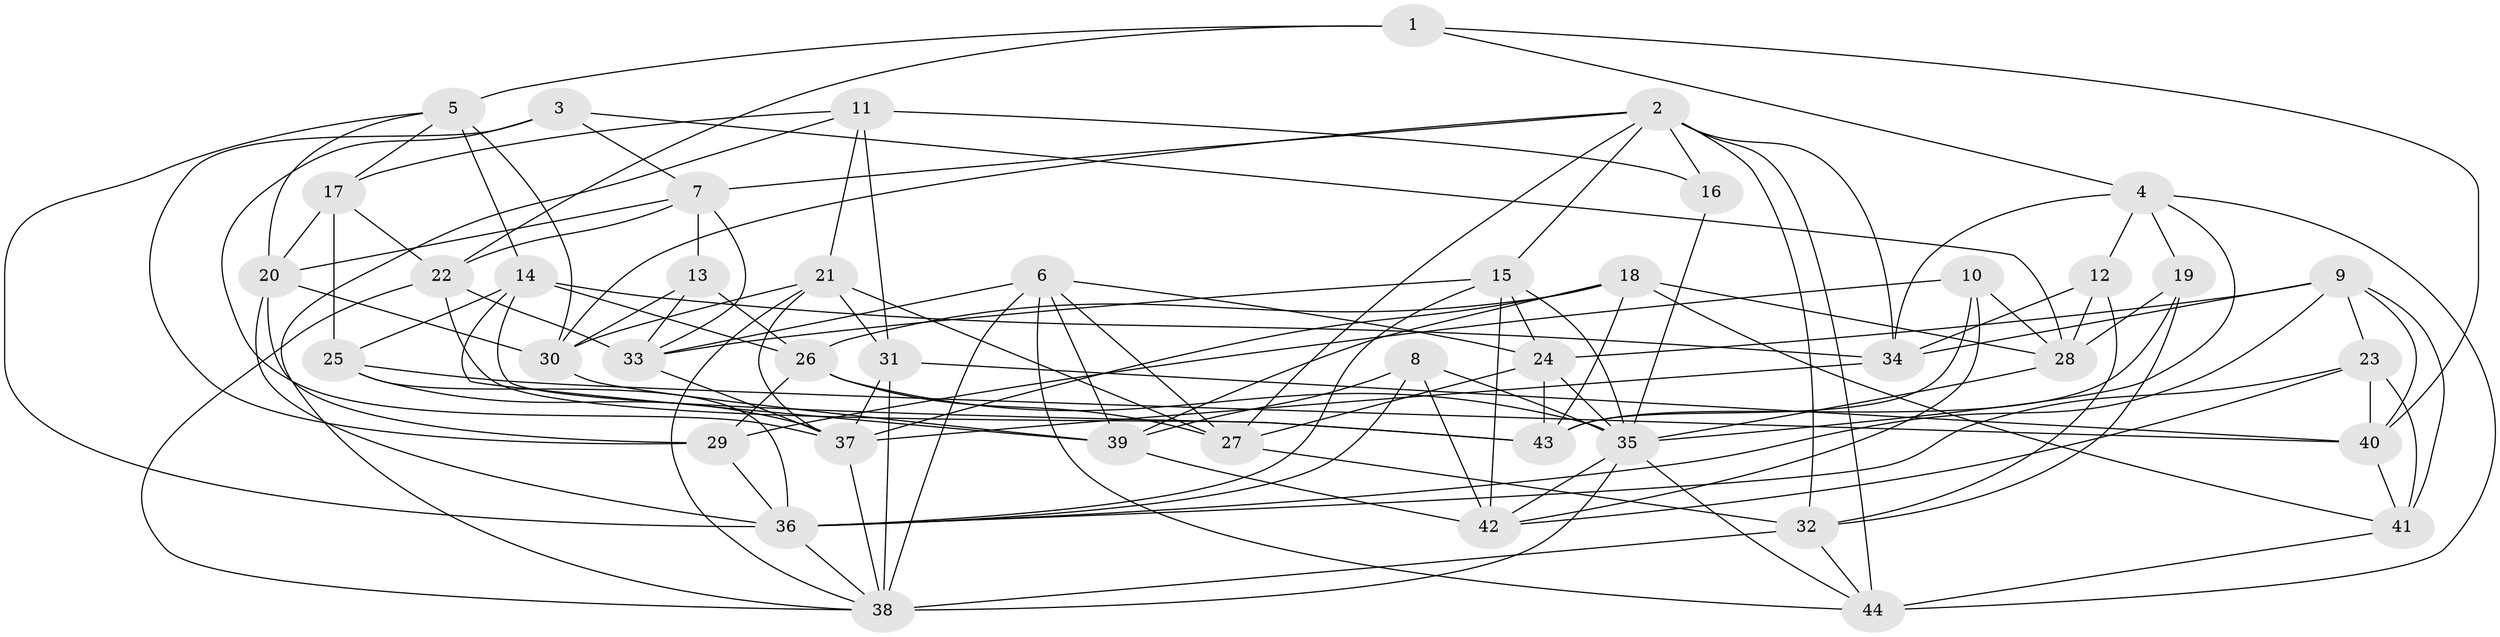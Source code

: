 // original degree distribution, {4: 1.0}
// Generated by graph-tools (version 1.1) at 2025/26/03/09/25 03:26:51]
// undirected, 44 vertices, 127 edges
graph export_dot {
graph [start="1"]
  node [color=gray90,style=filled];
  1;
  2;
  3;
  4;
  5;
  6;
  7;
  8;
  9;
  10;
  11;
  12;
  13;
  14;
  15;
  16;
  17;
  18;
  19;
  20;
  21;
  22;
  23;
  24;
  25;
  26;
  27;
  28;
  29;
  30;
  31;
  32;
  33;
  34;
  35;
  36;
  37;
  38;
  39;
  40;
  41;
  42;
  43;
  44;
  1 -- 4 [weight=1.0];
  1 -- 5 [weight=1.0];
  1 -- 22 [weight=1.0];
  1 -- 40 [weight=1.0];
  2 -- 7 [weight=1.0];
  2 -- 15 [weight=1.0];
  2 -- 16 [weight=1.0];
  2 -- 27 [weight=1.0];
  2 -- 30 [weight=1.0];
  2 -- 32 [weight=1.0];
  2 -- 34 [weight=1.0];
  2 -- 44 [weight=1.0];
  3 -- 7 [weight=1.0];
  3 -- 28 [weight=1.0];
  3 -- 29 [weight=1.0];
  3 -- 37 [weight=1.0];
  4 -- 12 [weight=1.0];
  4 -- 19 [weight=1.0];
  4 -- 34 [weight=1.0];
  4 -- 35 [weight=1.0];
  4 -- 44 [weight=1.0];
  5 -- 14 [weight=1.0];
  5 -- 17 [weight=1.0];
  5 -- 20 [weight=1.0];
  5 -- 30 [weight=1.0];
  5 -- 36 [weight=1.0];
  6 -- 24 [weight=1.0];
  6 -- 27 [weight=1.0];
  6 -- 33 [weight=1.0];
  6 -- 38 [weight=1.0];
  6 -- 39 [weight=1.0];
  6 -- 44 [weight=1.0];
  7 -- 13 [weight=1.0];
  7 -- 20 [weight=1.0];
  7 -- 22 [weight=1.0];
  7 -- 33 [weight=1.0];
  8 -- 35 [weight=1.0];
  8 -- 36 [weight=1.0];
  8 -- 39 [weight=1.0];
  8 -- 42 [weight=1.0];
  9 -- 23 [weight=1.0];
  9 -- 24 [weight=1.0];
  9 -- 34 [weight=1.0];
  9 -- 36 [weight=1.0];
  9 -- 40 [weight=1.0];
  9 -- 41 [weight=1.0];
  10 -- 28 [weight=1.0];
  10 -- 29 [weight=1.0];
  10 -- 42 [weight=1.0];
  10 -- 43 [weight=1.0];
  11 -- 16 [weight=2.0];
  11 -- 17 [weight=1.0];
  11 -- 21 [weight=1.0];
  11 -- 31 [weight=1.0];
  11 -- 38 [weight=1.0];
  12 -- 28 [weight=1.0];
  12 -- 32 [weight=1.0];
  12 -- 34 [weight=1.0];
  13 -- 26 [weight=1.0];
  13 -- 30 [weight=1.0];
  13 -- 33 [weight=1.0];
  14 -- 25 [weight=1.0];
  14 -- 26 [weight=1.0];
  14 -- 34 [weight=1.0];
  14 -- 39 [weight=1.0];
  14 -- 43 [weight=1.0];
  15 -- 24 [weight=1.0];
  15 -- 33 [weight=1.0];
  15 -- 35 [weight=1.0];
  15 -- 36 [weight=1.0];
  15 -- 42 [weight=1.0];
  16 -- 35 [weight=1.0];
  17 -- 20 [weight=1.0];
  17 -- 22 [weight=1.0];
  17 -- 25 [weight=2.0];
  18 -- 26 [weight=1.0];
  18 -- 28 [weight=1.0];
  18 -- 37 [weight=1.0];
  18 -- 39 [weight=1.0];
  18 -- 41 [weight=1.0];
  18 -- 43 [weight=1.0];
  19 -- 28 [weight=1.0];
  19 -- 32 [weight=1.0];
  19 -- 43 [weight=1.0];
  20 -- 29 [weight=1.0];
  20 -- 30 [weight=1.0];
  20 -- 36 [weight=1.0];
  21 -- 27 [weight=1.0];
  21 -- 30 [weight=1.0];
  21 -- 31 [weight=1.0];
  21 -- 37 [weight=1.0];
  21 -- 38 [weight=1.0];
  22 -- 33 [weight=1.0];
  22 -- 38 [weight=1.0];
  22 -- 43 [weight=1.0];
  23 -- 36 [weight=1.0];
  23 -- 40 [weight=1.0];
  23 -- 41 [weight=2.0];
  23 -- 42 [weight=1.0];
  24 -- 27 [weight=1.0];
  24 -- 35 [weight=1.0];
  24 -- 43 [weight=1.0];
  25 -- 36 [weight=1.0];
  25 -- 37 [weight=1.0];
  25 -- 40 [weight=1.0];
  26 -- 27 [weight=1.0];
  26 -- 29 [weight=1.0];
  26 -- 35 [weight=1.0];
  27 -- 32 [weight=1.0];
  28 -- 35 [weight=1.0];
  29 -- 36 [weight=2.0];
  30 -- 39 [weight=1.0];
  31 -- 37 [weight=1.0];
  31 -- 38 [weight=2.0];
  31 -- 40 [weight=1.0];
  32 -- 38 [weight=1.0];
  32 -- 44 [weight=1.0];
  33 -- 37 [weight=1.0];
  34 -- 37 [weight=1.0];
  35 -- 38 [weight=1.0];
  35 -- 42 [weight=1.0];
  35 -- 44 [weight=1.0];
  36 -- 38 [weight=1.0];
  37 -- 38 [weight=1.0];
  39 -- 42 [weight=1.0];
  40 -- 41 [weight=1.0];
  41 -- 44 [weight=1.0];
}

